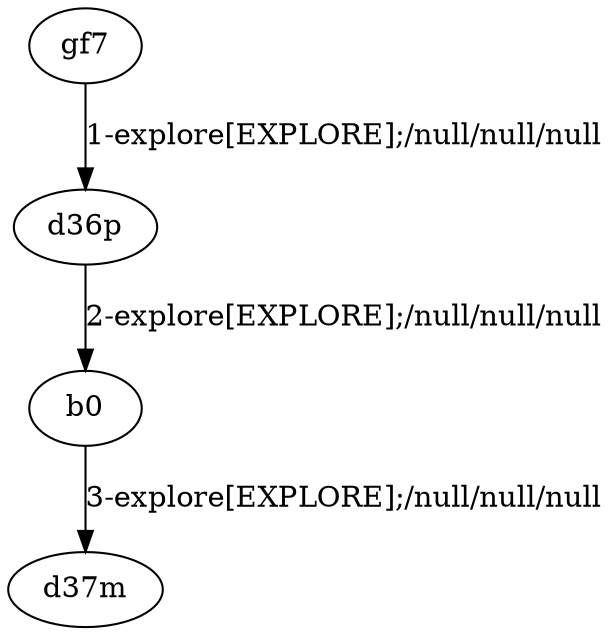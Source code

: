# Total number of goals covered by this test: 1
# b0 --> d37m

digraph g {
"gf7" -> "d36p" [label = "1-explore[EXPLORE];/null/null/null"];
"d36p" -> "b0" [label = "2-explore[EXPLORE];/null/null/null"];
"b0" -> "d37m" [label = "3-explore[EXPLORE];/null/null/null"];
}